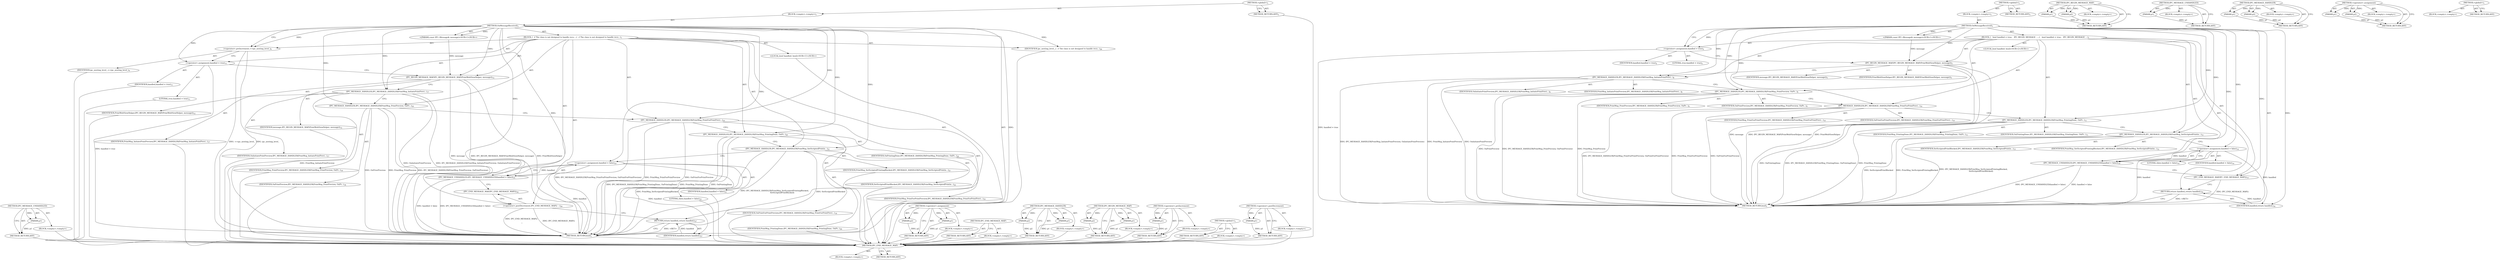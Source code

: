 digraph "&lt;operator&gt;.postDecrement" {
vulnerable_78 [label=<(METHOD,IPC_END_MESSAGE_MAP)>];
vulnerable_79 [label=<(BLOCK,&lt;empty&gt;,&lt;empty&gt;)>];
vulnerable_80 [label=<(METHOD_RETURN,ANY)>];
vulnerable_6 [label=<(METHOD,&lt;global&gt;)<SUB>1</SUB>>];
vulnerable_7 [label=<(BLOCK,&lt;empty&gt;,&lt;empty&gt;)<SUB>1</SUB>>];
vulnerable_8 [label=<(METHOD,OnMessageReceived)<SUB>1</SUB>>];
vulnerable_9 [label="<(PARAM,const IPC::Message&amp; message)<SUB>1</SUB>>"];
vulnerable_10 [label=<(BLOCK,{
   bool handled = true;
   IPC_BEGIN_MESSAGE_...,{
   bool handled = true;
   IPC_BEGIN_MESSAGE_...)<SUB>1</SUB>>];
vulnerable_11 [label="<(LOCAL,bool handled: bool)<SUB>2</SUB>>"];
vulnerable_12 [label=<(&lt;operator&gt;.assignment,handled = true)<SUB>2</SUB>>];
vulnerable_13 [label=<(IDENTIFIER,handled,handled = true)<SUB>2</SUB>>];
vulnerable_14 [label=<(LITERAL,true,handled = true)<SUB>2</SUB>>];
vulnerable_15 [label=<(IPC_BEGIN_MESSAGE_MAP,IPC_BEGIN_MESSAGE_MAP(PrintWebViewHelper, message))<SUB>3</SUB>>];
vulnerable_16 [label=<(IDENTIFIER,PrintWebViewHelper,IPC_BEGIN_MESSAGE_MAP(PrintWebViewHelper, message))<SUB>3</SUB>>];
vulnerable_17 [label=<(IDENTIFIER,message,IPC_BEGIN_MESSAGE_MAP(PrintWebViewHelper, message))<SUB>3</SUB>>];
vulnerable_18 [label=<(IPC_MESSAGE_HANDLER,IPC_MESSAGE_HANDLER(PrintMsg_InitiatePrintPrevi...)<SUB>8</SUB>>];
vulnerable_19 [label=<(IDENTIFIER,PrintMsg_InitiatePrintPreview,IPC_MESSAGE_HANDLER(PrintMsg_InitiatePrintPrevi...)<SUB>8</SUB>>];
vulnerable_20 [label=<(IDENTIFIER,OnInitiatePrintPreview,IPC_MESSAGE_HANDLER(PrintMsg_InitiatePrintPrevi...)<SUB>8</SUB>>];
vulnerable_21 [label=<(IPC_MESSAGE_HANDLER,IPC_MESSAGE_HANDLER(PrintMsg_PrintPreview, OnPr...)<SUB>9</SUB>>];
vulnerable_22 [label=<(IDENTIFIER,PrintMsg_PrintPreview,IPC_MESSAGE_HANDLER(PrintMsg_PrintPreview, OnPr...)<SUB>9</SUB>>];
vulnerable_23 [label=<(IDENTIFIER,OnPrintPreview,IPC_MESSAGE_HANDLER(PrintMsg_PrintPreview, OnPr...)<SUB>9</SUB>>];
vulnerable_24 [label=<(IPC_MESSAGE_HANDLER,IPC_MESSAGE_HANDLER(PrintMsg_PrintForPrintPrevi...)<SUB>10</SUB>>];
vulnerable_25 [label=<(IDENTIFIER,PrintMsg_PrintForPrintPreview,IPC_MESSAGE_HANDLER(PrintMsg_PrintForPrintPrevi...)<SUB>10</SUB>>];
vulnerable_26 [label=<(IDENTIFIER,OnPrintForPrintPreview,IPC_MESSAGE_HANDLER(PrintMsg_PrintForPrintPrevi...)<SUB>10</SUB>>];
vulnerable_27 [label=<(IPC_MESSAGE_HANDLER,IPC_MESSAGE_HANDLER(PrintMsg_PrintingDone, OnPr...)<SUB>11</SUB>>];
vulnerable_28 [label=<(IDENTIFIER,PrintMsg_PrintingDone,IPC_MESSAGE_HANDLER(PrintMsg_PrintingDone, OnPr...)<SUB>11</SUB>>];
vulnerable_29 [label=<(IDENTIFIER,OnPrintingDone,IPC_MESSAGE_HANDLER(PrintMsg_PrintingDone, OnPr...)<SUB>11</SUB>>];
vulnerable_30 [label=<(IPC_MESSAGE_HANDLER,IPC_MESSAGE_HANDLER(PrintMsg_SetScriptedPrintin...)<SUB>12</SUB>>];
vulnerable_31 [label=<(IDENTIFIER,PrintMsg_SetScriptedPrintingBlocked,IPC_MESSAGE_HANDLER(PrintMsg_SetScriptedPrintin...)<SUB>12</SUB>>];
vulnerable_32 [label=<(IDENTIFIER,SetScriptedPrintBlocked,IPC_MESSAGE_HANDLER(PrintMsg_SetScriptedPrintin...)<SUB>13</SUB>>];
vulnerable_33 [label=<(IPC_MESSAGE_UNHANDLED,IPC_MESSAGE_UNHANDLED(handled = false))<SUB>14</SUB>>];
vulnerable_34 [label=<(&lt;operator&gt;.assignment,handled = false)<SUB>14</SUB>>];
vulnerable_35 [label=<(IDENTIFIER,handled,handled = false)<SUB>14</SUB>>];
vulnerable_36 [label=<(LITERAL,false,handled = false)<SUB>14</SUB>>];
vulnerable_37 [label=<(IPC_END_MESSAGE_MAP,IPC_END_MESSAGE_MAP())<SUB>15</SUB>>];
vulnerable_38 [label=<(RETURN,return handled;,return handled;)<SUB>16</SUB>>];
vulnerable_39 [label=<(IDENTIFIER,handled,return handled;)<SUB>16</SUB>>];
vulnerable_40 [label=<(METHOD_RETURN,bool)<SUB>1</SUB>>];
vulnerable_42 [label=<(METHOD_RETURN,ANY)<SUB>1</SUB>>];
vulnerable_64 [label=<(METHOD,IPC_BEGIN_MESSAGE_MAP)>];
vulnerable_65 [label=<(PARAM,p1)>];
vulnerable_66 [label=<(PARAM,p2)>];
vulnerable_67 [label=<(BLOCK,&lt;empty&gt;,&lt;empty&gt;)>];
vulnerable_68 [label=<(METHOD_RETURN,ANY)>];
vulnerable_74 [label=<(METHOD,IPC_MESSAGE_UNHANDLED)>];
vulnerable_75 [label=<(PARAM,p1)>];
vulnerable_76 [label=<(BLOCK,&lt;empty&gt;,&lt;empty&gt;)>];
vulnerable_77 [label=<(METHOD_RETURN,ANY)>];
vulnerable_69 [label=<(METHOD,IPC_MESSAGE_HANDLER)>];
vulnerable_70 [label=<(PARAM,p1)>];
vulnerable_71 [label=<(PARAM,p2)>];
vulnerable_72 [label=<(BLOCK,&lt;empty&gt;,&lt;empty&gt;)>];
vulnerable_73 [label=<(METHOD_RETURN,ANY)>];
vulnerable_59 [label=<(METHOD,&lt;operator&gt;.assignment)>];
vulnerable_60 [label=<(PARAM,p1)>];
vulnerable_61 [label=<(PARAM,p2)>];
vulnerable_62 [label=<(BLOCK,&lt;empty&gt;,&lt;empty&gt;)>];
vulnerable_63 [label=<(METHOD_RETURN,ANY)>];
vulnerable_53 [label=<(METHOD,&lt;global&gt;)<SUB>1</SUB>>];
vulnerable_54 [label=<(BLOCK,&lt;empty&gt;,&lt;empty&gt;)>];
vulnerable_55 [label=<(METHOD_RETURN,ANY)>];
fixed_82 [label=<(METHOD,IPC_MESSAGE_UNHANDLED)>];
fixed_83 [label=<(PARAM,p1)>];
fixed_84 [label=<(BLOCK,&lt;empty&gt;,&lt;empty&gt;)>];
fixed_85 [label=<(METHOD_RETURN,ANY)>];
fixed_6 [label=<(METHOD,&lt;global&gt;)<SUB>1</SUB>>];
fixed_7 [label=<(BLOCK,&lt;empty&gt;,&lt;empty&gt;)<SUB>1</SUB>>];
fixed_8 [label=<(METHOD,OnMessageReceived)<SUB>1</SUB>>];
fixed_9 [label="<(PARAM,const IPC::Message&amp; message)<SUB>1</SUB>>"];
fixed_10 [label=<(BLOCK,{
  // The class is not designed to handle recu...,{
  // The class is not designed to handle recu...)<SUB>1</SUB>>];
fixed_11 [label=<(&lt;operator&gt;.preIncrement,++ipc_nesting_level_)<SUB>9</SUB>>];
fixed_12 [label=<(IDENTIFIER,ipc_nesting_level_,++ipc_nesting_level_)<SUB>9</SUB>>];
fixed_13 [label="<(LOCAL,bool handled: bool)<SUB>11</SUB>>"];
fixed_14 [label=<(&lt;operator&gt;.assignment,handled = true)<SUB>11</SUB>>];
fixed_15 [label=<(IDENTIFIER,handled,handled = true)<SUB>11</SUB>>];
fixed_16 [label=<(LITERAL,true,handled = true)<SUB>11</SUB>>];
fixed_17 [label=<(IPC_BEGIN_MESSAGE_MAP,IPC_BEGIN_MESSAGE_MAP(PrintWebViewHelper, message))<SUB>12</SUB>>];
fixed_18 [label=<(IDENTIFIER,PrintWebViewHelper,IPC_BEGIN_MESSAGE_MAP(PrintWebViewHelper, message))<SUB>12</SUB>>];
fixed_19 [label=<(IDENTIFIER,message,IPC_BEGIN_MESSAGE_MAP(PrintWebViewHelper, message))<SUB>12</SUB>>];
fixed_20 [label=<(IPC_MESSAGE_HANDLER,IPC_MESSAGE_HANDLER(PrintMsg_InitiatePrintPrevi...)<SUB>17</SUB>>];
fixed_21 [label=<(IDENTIFIER,PrintMsg_InitiatePrintPreview,IPC_MESSAGE_HANDLER(PrintMsg_InitiatePrintPrevi...)<SUB>17</SUB>>];
fixed_22 [label=<(IDENTIFIER,OnInitiatePrintPreview,IPC_MESSAGE_HANDLER(PrintMsg_InitiatePrintPrevi...)<SUB>17</SUB>>];
fixed_23 [label=<(IPC_MESSAGE_HANDLER,IPC_MESSAGE_HANDLER(PrintMsg_PrintPreview, OnPr...)<SUB>18</SUB>>];
fixed_24 [label=<(IDENTIFIER,PrintMsg_PrintPreview,IPC_MESSAGE_HANDLER(PrintMsg_PrintPreview, OnPr...)<SUB>18</SUB>>];
fixed_25 [label=<(IDENTIFIER,OnPrintPreview,IPC_MESSAGE_HANDLER(PrintMsg_PrintPreview, OnPr...)<SUB>18</SUB>>];
fixed_26 [label=<(IPC_MESSAGE_HANDLER,IPC_MESSAGE_HANDLER(PrintMsg_PrintForPrintPrevi...)<SUB>19</SUB>>];
fixed_27 [label=<(IDENTIFIER,PrintMsg_PrintForPrintPreview,IPC_MESSAGE_HANDLER(PrintMsg_PrintForPrintPrevi...)<SUB>19</SUB>>];
fixed_28 [label=<(IDENTIFIER,OnPrintForPrintPreview,IPC_MESSAGE_HANDLER(PrintMsg_PrintForPrintPrevi...)<SUB>19</SUB>>];
fixed_29 [label=<(IPC_MESSAGE_HANDLER,IPC_MESSAGE_HANDLER(PrintMsg_PrintingDone, OnPr...)<SUB>20</SUB>>];
fixed_30 [label=<(IDENTIFIER,PrintMsg_PrintingDone,IPC_MESSAGE_HANDLER(PrintMsg_PrintingDone, OnPr...)<SUB>20</SUB>>];
fixed_31 [label=<(IDENTIFIER,OnPrintingDone,IPC_MESSAGE_HANDLER(PrintMsg_PrintingDone, OnPr...)<SUB>20</SUB>>];
fixed_32 [label=<(IPC_MESSAGE_HANDLER,IPC_MESSAGE_HANDLER(PrintMsg_SetScriptedPrintin...)<SUB>21</SUB>>];
fixed_33 [label=<(IDENTIFIER,PrintMsg_SetScriptedPrintingBlocked,IPC_MESSAGE_HANDLER(PrintMsg_SetScriptedPrintin...)<SUB>21</SUB>>];
fixed_34 [label=<(IDENTIFIER,SetScriptedPrintBlocked,IPC_MESSAGE_HANDLER(PrintMsg_SetScriptedPrintin...)<SUB>22</SUB>>];
fixed_35 [label=<(IPC_MESSAGE_UNHANDLED,IPC_MESSAGE_UNHANDLED(handled = false))<SUB>23</SUB>>];
fixed_36 [label=<(&lt;operator&gt;.assignment,handled = false)<SUB>23</SUB>>];
fixed_37 [label=<(IDENTIFIER,handled,handled = false)<SUB>23</SUB>>];
fixed_38 [label=<(LITERAL,false,handled = false)<SUB>23</SUB>>];
fixed_39 [label=<(&lt;operator&gt;.postDecrement,IPC_END_MESSAGE_MAP()

  --)<SUB>24</SUB>>];
fixed_40 [label=<(IPC_END_MESSAGE_MAP,IPC_END_MESSAGE_MAP())<SUB>24</SUB>>];
fixed_41 [label=<(IDENTIFIER,ipc_nesting_level_,{
  // The class is not designed to handle recu...)<SUB>26</SUB>>];
fixed_42 [label=<(RETURN,return handled;,return handled;)<SUB>27</SUB>>];
fixed_43 [label=<(IDENTIFIER,handled,return handled;)<SUB>27</SUB>>];
fixed_44 [label=<(METHOD_RETURN,bool)<SUB>1</SUB>>];
fixed_46 [label=<(METHOD_RETURN,ANY)<SUB>1</SUB>>];
fixed_67 [label=<(METHOD,&lt;operator&gt;.assignment)>];
fixed_68 [label=<(PARAM,p1)>];
fixed_69 [label=<(PARAM,p2)>];
fixed_70 [label=<(BLOCK,&lt;empty&gt;,&lt;empty&gt;)>];
fixed_71 [label=<(METHOD_RETURN,ANY)>];
fixed_90 [label=<(METHOD,IPC_END_MESSAGE_MAP)>];
fixed_91 [label=<(BLOCK,&lt;empty&gt;,&lt;empty&gt;)>];
fixed_92 [label=<(METHOD_RETURN,ANY)>];
fixed_77 [label=<(METHOD,IPC_MESSAGE_HANDLER)>];
fixed_78 [label=<(PARAM,p1)>];
fixed_79 [label=<(PARAM,p2)>];
fixed_80 [label=<(BLOCK,&lt;empty&gt;,&lt;empty&gt;)>];
fixed_81 [label=<(METHOD_RETURN,ANY)>];
fixed_72 [label=<(METHOD,IPC_BEGIN_MESSAGE_MAP)>];
fixed_73 [label=<(PARAM,p1)>];
fixed_74 [label=<(PARAM,p2)>];
fixed_75 [label=<(BLOCK,&lt;empty&gt;,&lt;empty&gt;)>];
fixed_76 [label=<(METHOD_RETURN,ANY)>];
fixed_63 [label=<(METHOD,&lt;operator&gt;.preIncrement)>];
fixed_64 [label=<(PARAM,p1)>];
fixed_65 [label=<(BLOCK,&lt;empty&gt;,&lt;empty&gt;)>];
fixed_66 [label=<(METHOD_RETURN,ANY)>];
fixed_57 [label=<(METHOD,&lt;global&gt;)<SUB>1</SUB>>];
fixed_58 [label=<(BLOCK,&lt;empty&gt;,&lt;empty&gt;)>];
fixed_59 [label=<(METHOD_RETURN,ANY)>];
fixed_86 [label=<(METHOD,&lt;operator&gt;.postDecrement)>];
fixed_87 [label=<(PARAM,p1)>];
fixed_88 [label=<(BLOCK,&lt;empty&gt;,&lt;empty&gt;)>];
fixed_89 [label=<(METHOD_RETURN,ANY)>];
vulnerable_78 -> vulnerable_79  [key=0, label="AST: "];
vulnerable_78 -> vulnerable_80  [key=0, label="AST: "];
vulnerable_78 -> vulnerable_80  [key=1, label="CFG: "];
vulnerable_6 -> vulnerable_7  [key=0, label="AST: "];
vulnerable_6 -> vulnerable_42  [key=0, label="AST: "];
vulnerable_6 -> vulnerable_42  [key=1, label="CFG: "];
vulnerable_7 -> vulnerable_8  [key=0, label="AST: "];
vulnerable_8 -> vulnerable_9  [key=0, label="AST: "];
vulnerable_8 -> vulnerable_9  [key=1, label="DDG: "];
vulnerable_8 -> vulnerable_10  [key=0, label="AST: "];
vulnerable_8 -> vulnerable_40  [key=0, label="AST: "];
vulnerable_8 -> vulnerable_12  [key=0, label="CFG: "];
vulnerable_8 -> vulnerable_12  [key=1, label="DDG: "];
vulnerable_8 -> vulnerable_37  [key=0, label="DDG: "];
vulnerable_8 -> vulnerable_15  [key=0, label="DDG: "];
vulnerable_8 -> vulnerable_18  [key=0, label="DDG: "];
vulnerable_8 -> vulnerable_21  [key=0, label="DDG: "];
vulnerable_8 -> vulnerable_24  [key=0, label="DDG: "];
vulnerable_8 -> vulnerable_27  [key=0, label="DDG: "];
vulnerable_8 -> vulnerable_30  [key=0, label="DDG: "];
vulnerable_8 -> vulnerable_33  [key=0, label="DDG: "];
vulnerable_8 -> vulnerable_39  [key=0, label="DDG: "];
vulnerable_8 -> vulnerable_34  [key=0, label="DDG: "];
vulnerable_9 -> vulnerable_15  [key=0, label="DDG: message"];
vulnerable_10 -> vulnerable_11  [key=0, label="AST: "];
vulnerable_10 -> vulnerable_12  [key=0, label="AST: "];
vulnerable_10 -> vulnerable_15  [key=0, label="AST: "];
vulnerable_10 -> vulnerable_18  [key=0, label="AST: "];
vulnerable_10 -> vulnerable_21  [key=0, label="AST: "];
vulnerable_10 -> vulnerable_24  [key=0, label="AST: "];
vulnerable_10 -> vulnerable_27  [key=0, label="AST: "];
vulnerable_10 -> vulnerable_30  [key=0, label="AST: "];
vulnerable_10 -> vulnerable_33  [key=0, label="AST: "];
vulnerable_10 -> vulnerable_37  [key=0, label="AST: "];
vulnerable_10 -> vulnerable_38  [key=0, label="AST: "];
vulnerable_12 -> vulnerable_13  [key=0, label="AST: "];
vulnerable_12 -> vulnerable_14  [key=0, label="AST: "];
vulnerable_12 -> vulnerable_15  [key=0, label="CFG: "];
vulnerable_12 -> vulnerable_40  [key=0, label="DDG: handled = true"];
vulnerable_15 -> vulnerable_16  [key=0, label="AST: "];
vulnerable_15 -> vulnerable_17  [key=0, label="AST: "];
vulnerable_15 -> vulnerable_18  [key=0, label="CFG: "];
vulnerable_15 -> vulnerable_40  [key=0, label="DDG: message"];
vulnerable_15 -> vulnerable_40  [key=1, label="DDG: IPC_BEGIN_MESSAGE_MAP(PrintWebViewHelper, message)"];
vulnerable_15 -> vulnerable_40  [key=2, label="DDG: PrintWebViewHelper"];
vulnerable_18 -> vulnerable_19  [key=0, label="AST: "];
vulnerable_18 -> vulnerable_20  [key=0, label="AST: "];
vulnerable_18 -> vulnerable_21  [key=0, label="CFG: "];
vulnerable_18 -> vulnerable_40  [key=0, label="DDG: OnInitiatePrintPreview"];
vulnerable_18 -> vulnerable_40  [key=1, label="DDG: IPC_MESSAGE_HANDLER(PrintMsg_InitiatePrintPreview, OnInitiatePrintPreview)"];
vulnerable_18 -> vulnerable_40  [key=2, label="DDG: PrintMsg_InitiatePrintPreview"];
vulnerable_21 -> vulnerable_22  [key=0, label="AST: "];
vulnerable_21 -> vulnerable_23  [key=0, label="AST: "];
vulnerable_21 -> vulnerable_24  [key=0, label="CFG: "];
vulnerable_21 -> vulnerable_40  [key=0, label="DDG: OnPrintPreview"];
vulnerable_21 -> vulnerable_40  [key=1, label="DDG: IPC_MESSAGE_HANDLER(PrintMsg_PrintPreview, OnPrintPreview)"];
vulnerable_21 -> vulnerable_40  [key=2, label="DDG: PrintMsg_PrintPreview"];
vulnerable_24 -> vulnerable_25  [key=0, label="AST: "];
vulnerable_24 -> vulnerable_26  [key=0, label="AST: "];
vulnerable_24 -> vulnerable_27  [key=0, label="CFG: "];
vulnerable_24 -> vulnerable_40  [key=0, label="DDG: OnPrintForPrintPreview"];
vulnerable_24 -> vulnerable_40  [key=1, label="DDG: IPC_MESSAGE_HANDLER(PrintMsg_PrintForPrintPreview, OnPrintForPrintPreview)"];
vulnerable_24 -> vulnerable_40  [key=2, label="DDG: PrintMsg_PrintForPrintPreview"];
vulnerable_27 -> vulnerable_28  [key=0, label="AST: "];
vulnerable_27 -> vulnerable_29  [key=0, label="AST: "];
vulnerable_27 -> vulnerable_30  [key=0, label="CFG: "];
vulnerable_27 -> vulnerable_40  [key=0, label="DDG: OnPrintingDone"];
vulnerable_27 -> vulnerable_40  [key=1, label="DDG: IPC_MESSAGE_HANDLER(PrintMsg_PrintingDone, OnPrintingDone)"];
vulnerable_27 -> vulnerable_40  [key=2, label="DDG: PrintMsg_PrintingDone"];
vulnerable_30 -> vulnerable_31  [key=0, label="AST: "];
vulnerable_30 -> vulnerable_32  [key=0, label="AST: "];
vulnerable_30 -> vulnerable_34  [key=0, label="CFG: "];
vulnerable_30 -> vulnerable_40  [key=0, label="DDG: PrintMsg_SetScriptedPrintingBlocked"];
vulnerable_30 -> vulnerable_40  [key=1, label="DDG: IPC_MESSAGE_HANDLER(PrintMsg_SetScriptedPrintingBlocked,
                         SetScriptedPrintBlocked)"];
vulnerable_30 -> vulnerable_40  [key=2, label="DDG: SetScriptedPrintBlocked"];
vulnerable_33 -> vulnerable_34  [key=0, label="AST: "];
vulnerable_33 -> vulnerable_37  [key=0, label="CFG: "];
vulnerable_33 -> vulnerable_40  [key=0, label="DDG: handled = false"];
vulnerable_33 -> vulnerable_40  [key=1, label="DDG: IPC_MESSAGE_UNHANDLED(handled = false)"];
vulnerable_34 -> vulnerable_35  [key=0, label="AST: "];
vulnerable_34 -> vulnerable_36  [key=0, label="AST: "];
vulnerable_34 -> vulnerable_33  [key=0, label="CFG: "];
vulnerable_34 -> vulnerable_33  [key=1, label="DDG: handled"];
vulnerable_34 -> vulnerable_40  [key=0, label="DDG: handled"];
vulnerable_34 -> vulnerable_39  [key=0, label="DDG: handled"];
vulnerable_37 -> vulnerable_38  [key=0, label="CFG: "];
vulnerable_37 -> vulnerable_40  [key=0, label="DDG: IPC_END_MESSAGE_MAP()"];
vulnerable_38 -> vulnerable_39  [key=0, label="AST: "];
vulnerable_38 -> vulnerable_40  [key=0, label="CFG: "];
vulnerable_38 -> vulnerable_40  [key=1, label="DDG: &lt;RET&gt;"];
vulnerable_39 -> vulnerable_38  [key=0, label="DDG: handled"];
vulnerable_64 -> vulnerable_65  [key=0, label="AST: "];
vulnerable_64 -> vulnerable_65  [key=1, label="DDG: "];
vulnerable_64 -> vulnerable_67  [key=0, label="AST: "];
vulnerable_64 -> vulnerable_66  [key=0, label="AST: "];
vulnerable_64 -> vulnerable_66  [key=1, label="DDG: "];
vulnerable_64 -> vulnerable_68  [key=0, label="AST: "];
vulnerable_64 -> vulnerable_68  [key=1, label="CFG: "];
vulnerable_65 -> vulnerable_68  [key=0, label="DDG: p1"];
vulnerable_66 -> vulnerable_68  [key=0, label="DDG: p2"];
vulnerable_74 -> vulnerable_75  [key=0, label="AST: "];
vulnerable_74 -> vulnerable_75  [key=1, label="DDG: "];
vulnerable_74 -> vulnerable_76  [key=0, label="AST: "];
vulnerable_74 -> vulnerable_77  [key=0, label="AST: "];
vulnerable_74 -> vulnerable_77  [key=1, label="CFG: "];
vulnerable_75 -> vulnerable_77  [key=0, label="DDG: p1"];
vulnerable_69 -> vulnerable_70  [key=0, label="AST: "];
vulnerable_69 -> vulnerable_70  [key=1, label="DDG: "];
vulnerable_69 -> vulnerable_72  [key=0, label="AST: "];
vulnerable_69 -> vulnerable_71  [key=0, label="AST: "];
vulnerable_69 -> vulnerable_71  [key=1, label="DDG: "];
vulnerable_69 -> vulnerable_73  [key=0, label="AST: "];
vulnerable_69 -> vulnerable_73  [key=1, label="CFG: "];
vulnerable_70 -> vulnerable_73  [key=0, label="DDG: p1"];
vulnerable_71 -> vulnerable_73  [key=0, label="DDG: p2"];
vulnerable_59 -> vulnerable_60  [key=0, label="AST: "];
vulnerable_59 -> vulnerable_60  [key=1, label="DDG: "];
vulnerable_59 -> vulnerable_62  [key=0, label="AST: "];
vulnerable_59 -> vulnerable_61  [key=0, label="AST: "];
vulnerable_59 -> vulnerable_61  [key=1, label="DDG: "];
vulnerable_59 -> vulnerable_63  [key=0, label="AST: "];
vulnerable_59 -> vulnerable_63  [key=1, label="CFG: "];
vulnerable_60 -> vulnerable_63  [key=0, label="DDG: p1"];
vulnerable_61 -> vulnerable_63  [key=0, label="DDG: p2"];
vulnerable_53 -> vulnerable_54  [key=0, label="AST: "];
vulnerable_53 -> vulnerable_55  [key=0, label="AST: "];
vulnerable_53 -> vulnerable_55  [key=1, label="CFG: "];
fixed_82 -> fixed_83  [key=0, label="AST: "];
fixed_82 -> fixed_83  [key=1, label="DDG: "];
fixed_82 -> fixed_84  [key=0, label="AST: "];
fixed_82 -> fixed_85  [key=0, label="AST: "];
fixed_82 -> fixed_85  [key=1, label="CFG: "];
fixed_83 -> fixed_85  [key=0, label="DDG: p1"];
fixed_84 -> vulnerable_78  [key=0];
fixed_85 -> vulnerable_78  [key=0];
fixed_6 -> fixed_7  [key=0, label="AST: "];
fixed_6 -> fixed_46  [key=0, label="AST: "];
fixed_6 -> fixed_46  [key=1, label="CFG: "];
fixed_7 -> fixed_8  [key=0, label="AST: "];
fixed_8 -> fixed_9  [key=0, label="AST: "];
fixed_8 -> fixed_9  [key=1, label="DDG: "];
fixed_8 -> fixed_10  [key=0, label="AST: "];
fixed_8 -> fixed_44  [key=0, label="AST: "];
fixed_8 -> fixed_11  [key=0, label="CFG: "];
fixed_8 -> fixed_11  [key=1, label="DDG: "];
fixed_8 -> fixed_14  [key=0, label="DDG: "];
fixed_8 -> fixed_41  [key=0, label="DDG: "];
fixed_8 -> fixed_17  [key=0, label="DDG: "];
fixed_8 -> fixed_20  [key=0, label="DDG: "];
fixed_8 -> fixed_23  [key=0, label="DDG: "];
fixed_8 -> fixed_26  [key=0, label="DDG: "];
fixed_8 -> fixed_29  [key=0, label="DDG: "];
fixed_8 -> fixed_32  [key=0, label="DDG: "];
fixed_8 -> fixed_35  [key=0, label="DDG: "];
fixed_8 -> fixed_39  [key=0, label="DDG: "];
fixed_8 -> fixed_43  [key=0, label="DDG: "];
fixed_8 -> fixed_36  [key=0, label="DDG: "];
fixed_9 -> fixed_17  [key=0, label="DDG: message"];
fixed_10 -> fixed_11  [key=0, label="AST: "];
fixed_10 -> fixed_13  [key=0, label="AST: "];
fixed_10 -> fixed_14  [key=0, label="AST: "];
fixed_10 -> fixed_17  [key=0, label="AST: "];
fixed_10 -> fixed_20  [key=0, label="AST: "];
fixed_10 -> fixed_23  [key=0, label="AST: "];
fixed_10 -> fixed_26  [key=0, label="AST: "];
fixed_10 -> fixed_29  [key=0, label="AST: "];
fixed_10 -> fixed_32  [key=0, label="AST: "];
fixed_10 -> fixed_35  [key=0, label="AST: "];
fixed_10 -> fixed_39  [key=0, label="AST: "];
fixed_10 -> fixed_41  [key=0, label="AST: "];
fixed_10 -> fixed_42  [key=0, label="AST: "];
fixed_11 -> fixed_12  [key=0, label="AST: "];
fixed_11 -> fixed_14  [key=0, label="CFG: "];
fixed_11 -> fixed_44  [key=0, label="DDG: ++ipc_nesting_level_"];
fixed_11 -> fixed_44  [key=1, label="DDG: ipc_nesting_level_"];
fixed_12 -> vulnerable_78  [key=0];
fixed_13 -> vulnerable_78  [key=0];
fixed_14 -> fixed_15  [key=0, label="AST: "];
fixed_14 -> fixed_16  [key=0, label="AST: "];
fixed_14 -> fixed_17  [key=0, label="CFG: "];
fixed_14 -> fixed_44  [key=0, label="DDG: handled = true"];
fixed_15 -> vulnerable_78  [key=0];
fixed_16 -> vulnerable_78  [key=0];
fixed_17 -> fixed_18  [key=0, label="AST: "];
fixed_17 -> fixed_19  [key=0, label="AST: "];
fixed_17 -> fixed_20  [key=0, label="CFG: "];
fixed_17 -> fixed_44  [key=0, label="DDG: message"];
fixed_17 -> fixed_44  [key=1, label="DDG: IPC_BEGIN_MESSAGE_MAP(PrintWebViewHelper, message)"];
fixed_17 -> fixed_44  [key=2, label="DDG: PrintWebViewHelper"];
fixed_18 -> vulnerable_78  [key=0];
fixed_19 -> vulnerable_78  [key=0];
fixed_20 -> fixed_21  [key=0, label="AST: "];
fixed_20 -> fixed_22  [key=0, label="AST: "];
fixed_20 -> fixed_23  [key=0, label="CFG: "];
fixed_20 -> fixed_44  [key=0, label="DDG: OnInitiatePrintPreview"];
fixed_20 -> fixed_44  [key=1, label="DDG: IPC_MESSAGE_HANDLER(PrintMsg_InitiatePrintPreview, OnInitiatePrintPreview)"];
fixed_20 -> fixed_44  [key=2, label="DDG: PrintMsg_InitiatePrintPreview"];
fixed_21 -> vulnerable_78  [key=0];
fixed_22 -> vulnerable_78  [key=0];
fixed_23 -> fixed_24  [key=0, label="AST: "];
fixed_23 -> fixed_25  [key=0, label="AST: "];
fixed_23 -> fixed_26  [key=0, label="CFG: "];
fixed_23 -> fixed_44  [key=0, label="DDG: PrintMsg_PrintPreview"];
fixed_23 -> fixed_44  [key=1, label="DDG: IPC_MESSAGE_HANDLER(PrintMsg_PrintPreview, OnPrintPreview)"];
fixed_23 -> fixed_44  [key=2, label="DDG: OnPrintPreview"];
fixed_24 -> vulnerable_78  [key=0];
fixed_25 -> vulnerable_78  [key=0];
fixed_26 -> fixed_27  [key=0, label="AST: "];
fixed_26 -> fixed_28  [key=0, label="AST: "];
fixed_26 -> fixed_29  [key=0, label="CFG: "];
fixed_26 -> fixed_44  [key=0, label="DDG: OnPrintForPrintPreview"];
fixed_26 -> fixed_44  [key=1, label="DDG: IPC_MESSAGE_HANDLER(PrintMsg_PrintForPrintPreview, OnPrintForPrintPreview)"];
fixed_26 -> fixed_44  [key=2, label="DDG: PrintMsg_PrintForPrintPreview"];
fixed_27 -> vulnerable_78  [key=0];
fixed_28 -> vulnerable_78  [key=0];
fixed_29 -> fixed_30  [key=0, label="AST: "];
fixed_29 -> fixed_31  [key=0, label="AST: "];
fixed_29 -> fixed_32  [key=0, label="CFG: "];
fixed_29 -> fixed_44  [key=0, label="DDG: OnPrintingDone"];
fixed_29 -> fixed_44  [key=1, label="DDG: IPC_MESSAGE_HANDLER(PrintMsg_PrintingDone, OnPrintingDone)"];
fixed_29 -> fixed_44  [key=2, label="DDG: PrintMsg_PrintingDone"];
fixed_30 -> vulnerable_78  [key=0];
fixed_31 -> vulnerable_78  [key=0];
fixed_32 -> fixed_33  [key=0, label="AST: "];
fixed_32 -> fixed_34  [key=0, label="AST: "];
fixed_32 -> fixed_36  [key=0, label="CFG: "];
fixed_32 -> fixed_44  [key=0, label="DDG: PrintMsg_SetScriptedPrintingBlocked"];
fixed_32 -> fixed_44  [key=1, label="DDG: IPC_MESSAGE_HANDLER(PrintMsg_SetScriptedPrintingBlocked,
                         SetScriptedPrintBlocked)"];
fixed_32 -> fixed_44  [key=2, label="DDG: SetScriptedPrintBlocked"];
fixed_33 -> vulnerable_78  [key=0];
fixed_34 -> vulnerable_78  [key=0];
fixed_35 -> fixed_36  [key=0, label="AST: "];
fixed_35 -> fixed_40  [key=0, label="CFG: "];
fixed_35 -> fixed_44  [key=0, label="DDG: handled = false"];
fixed_35 -> fixed_44  [key=1, label="DDG: IPC_MESSAGE_UNHANDLED(handled = false)"];
fixed_36 -> fixed_37  [key=0, label="AST: "];
fixed_36 -> fixed_38  [key=0, label="AST: "];
fixed_36 -> fixed_35  [key=0, label="CFG: "];
fixed_36 -> fixed_35  [key=1, label="DDG: handled"];
fixed_36 -> fixed_44  [key=0, label="DDG: handled"];
fixed_36 -> fixed_43  [key=0, label="DDG: handled"];
fixed_37 -> vulnerable_78  [key=0];
fixed_38 -> vulnerable_78  [key=0];
fixed_39 -> fixed_40  [key=0, label="AST: "];
fixed_39 -> fixed_42  [key=0, label="CFG: "];
fixed_39 -> fixed_44  [key=0, label="DDG: IPC_END_MESSAGE_MAP()"];
fixed_39 -> fixed_44  [key=1, label="DDG: IPC_END_MESSAGE_MAP()

  --"];
fixed_40 -> fixed_39  [key=0, label="CFG: "];
fixed_41 -> vulnerable_78  [key=0];
fixed_42 -> fixed_43  [key=0, label="AST: "];
fixed_42 -> fixed_44  [key=0, label="CFG: "];
fixed_42 -> fixed_44  [key=1, label="DDG: &lt;RET&gt;"];
fixed_43 -> fixed_42  [key=0, label="DDG: handled"];
fixed_44 -> vulnerable_78  [key=0];
fixed_46 -> vulnerable_78  [key=0];
fixed_67 -> fixed_68  [key=0, label="AST: "];
fixed_67 -> fixed_68  [key=1, label="DDG: "];
fixed_67 -> fixed_70  [key=0, label="AST: "];
fixed_67 -> fixed_69  [key=0, label="AST: "];
fixed_67 -> fixed_69  [key=1, label="DDG: "];
fixed_67 -> fixed_71  [key=0, label="AST: "];
fixed_67 -> fixed_71  [key=1, label="CFG: "];
fixed_68 -> fixed_71  [key=0, label="DDG: p1"];
fixed_69 -> fixed_71  [key=0, label="DDG: p2"];
fixed_70 -> vulnerable_78  [key=0];
fixed_71 -> vulnerable_78  [key=0];
fixed_90 -> fixed_91  [key=0, label="AST: "];
fixed_90 -> fixed_92  [key=0, label="AST: "];
fixed_90 -> fixed_92  [key=1, label="CFG: "];
fixed_91 -> vulnerable_78  [key=0];
fixed_92 -> vulnerable_78  [key=0];
fixed_77 -> fixed_78  [key=0, label="AST: "];
fixed_77 -> fixed_78  [key=1, label="DDG: "];
fixed_77 -> fixed_80  [key=0, label="AST: "];
fixed_77 -> fixed_79  [key=0, label="AST: "];
fixed_77 -> fixed_79  [key=1, label="DDG: "];
fixed_77 -> fixed_81  [key=0, label="AST: "];
fixed_77 -> fixed_81  [key=1, label="CFG: "];
fixed_78 -> fixed_81  [key=0, label="DDG: p1"];
fixed_79 -> fixed_81  [key=0, label="DDG: p2"];
fixed_80 -> vulnerable_78  [key=0];
fixed_81 -> vulnerable_78  [key=0];
fixed_72 -> fixed_73  [key=0, label="AST: "];
fixed_72 -> fixed_73  [key=1, label="DDG: "];
fixed_72 -> fixed_75  [key=0, label="AST: "];
fixed_72 -> fixed_74  [key=0, label="AST: "];
fixed_72 -> fixed_74  [key=1, label="DDG: "];
fixed_72 -> fixed_76  [key=0, label="AST: "];
fixed_72 -> fixed_76  [key=1, label="CFG: "];
fixed_73 -> fixed_76  [key=0, label="DDG: p1"];
fixed_74 -> fixed_76  [key=0, label="DDG: p2"];
fixed_75 -> vulnerable_78  [key=0];
fixed_76 -> vulnerable_78  [key=0];
fixed_63 -> fixed_64  [key=0, label="AST: "];
fixed_63 -> fixed_64  [key=1, label="DDG: "];
fixed_63 -> fixed_65  [key=0, label="AST: "];
fixed_63 -> fixed_66  [key=0, label="AST: "];
fixed_63 -> fixed_66  [key=1, label="CFG: "];
fixed_64 -> fixed_66  [key=0, label="DDG: p1"];
fixed_65 -> vulnerable_78  [key=0];
fixed_66 -> vulnerable_78  [key=0];
fixed_57 -> fixed_58  [key=0, label="AST: "];
fixed_57 -> fixed_59  [key=0, label="AST: "];
fixed_57 -> fixed_59  [key=1, label="CFG: "];
fixed_58 -> vulnerable_78  [key=0];
fixed_59 -> vulnerable_78  [key=0];
fixed_86 -> fixed_87  [key=0, label="AST: "];
fixed_86 -> fixed_87  [key=1, label="DDG: "];
fixed_86 -> fixed_88  [key=0, label="AST: "];
fixed_86 -> fixed_89  [key=0, label="AST: "];
fixed_86 -> fixed_89  [key=1, label="CFG: "];
fixed_87 -> fixed_89  [key=0, label="DDG: p1"];
fixed_88 -> vulnerable_78  [key=0];
fixed_89 -> vulnerable_78  [key=0];
}
